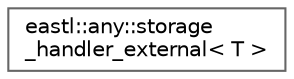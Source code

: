 digraph "类继承关系图"
{
 // LATEX_PDF_SIZE
  bgcolor="transparent";
  edge [fontname=Helvetica,fontsize=10,labelfontname=Helvetica,labelfontsize=10];
  node [fontname=Helvetica,fontsize=10,shape=box,height=0.2,width=0.4];
  rankdir="LR";
  Node0 [id="Node000000",label="eastl::any::storage\l_handler_external\< T \>",height=0.2,width=0.4,color="grey40", fillcolor="white", style="filled",URL="$structeastl_1_1any_1_1storage__handler__external.html",tooltip=" "];
}
